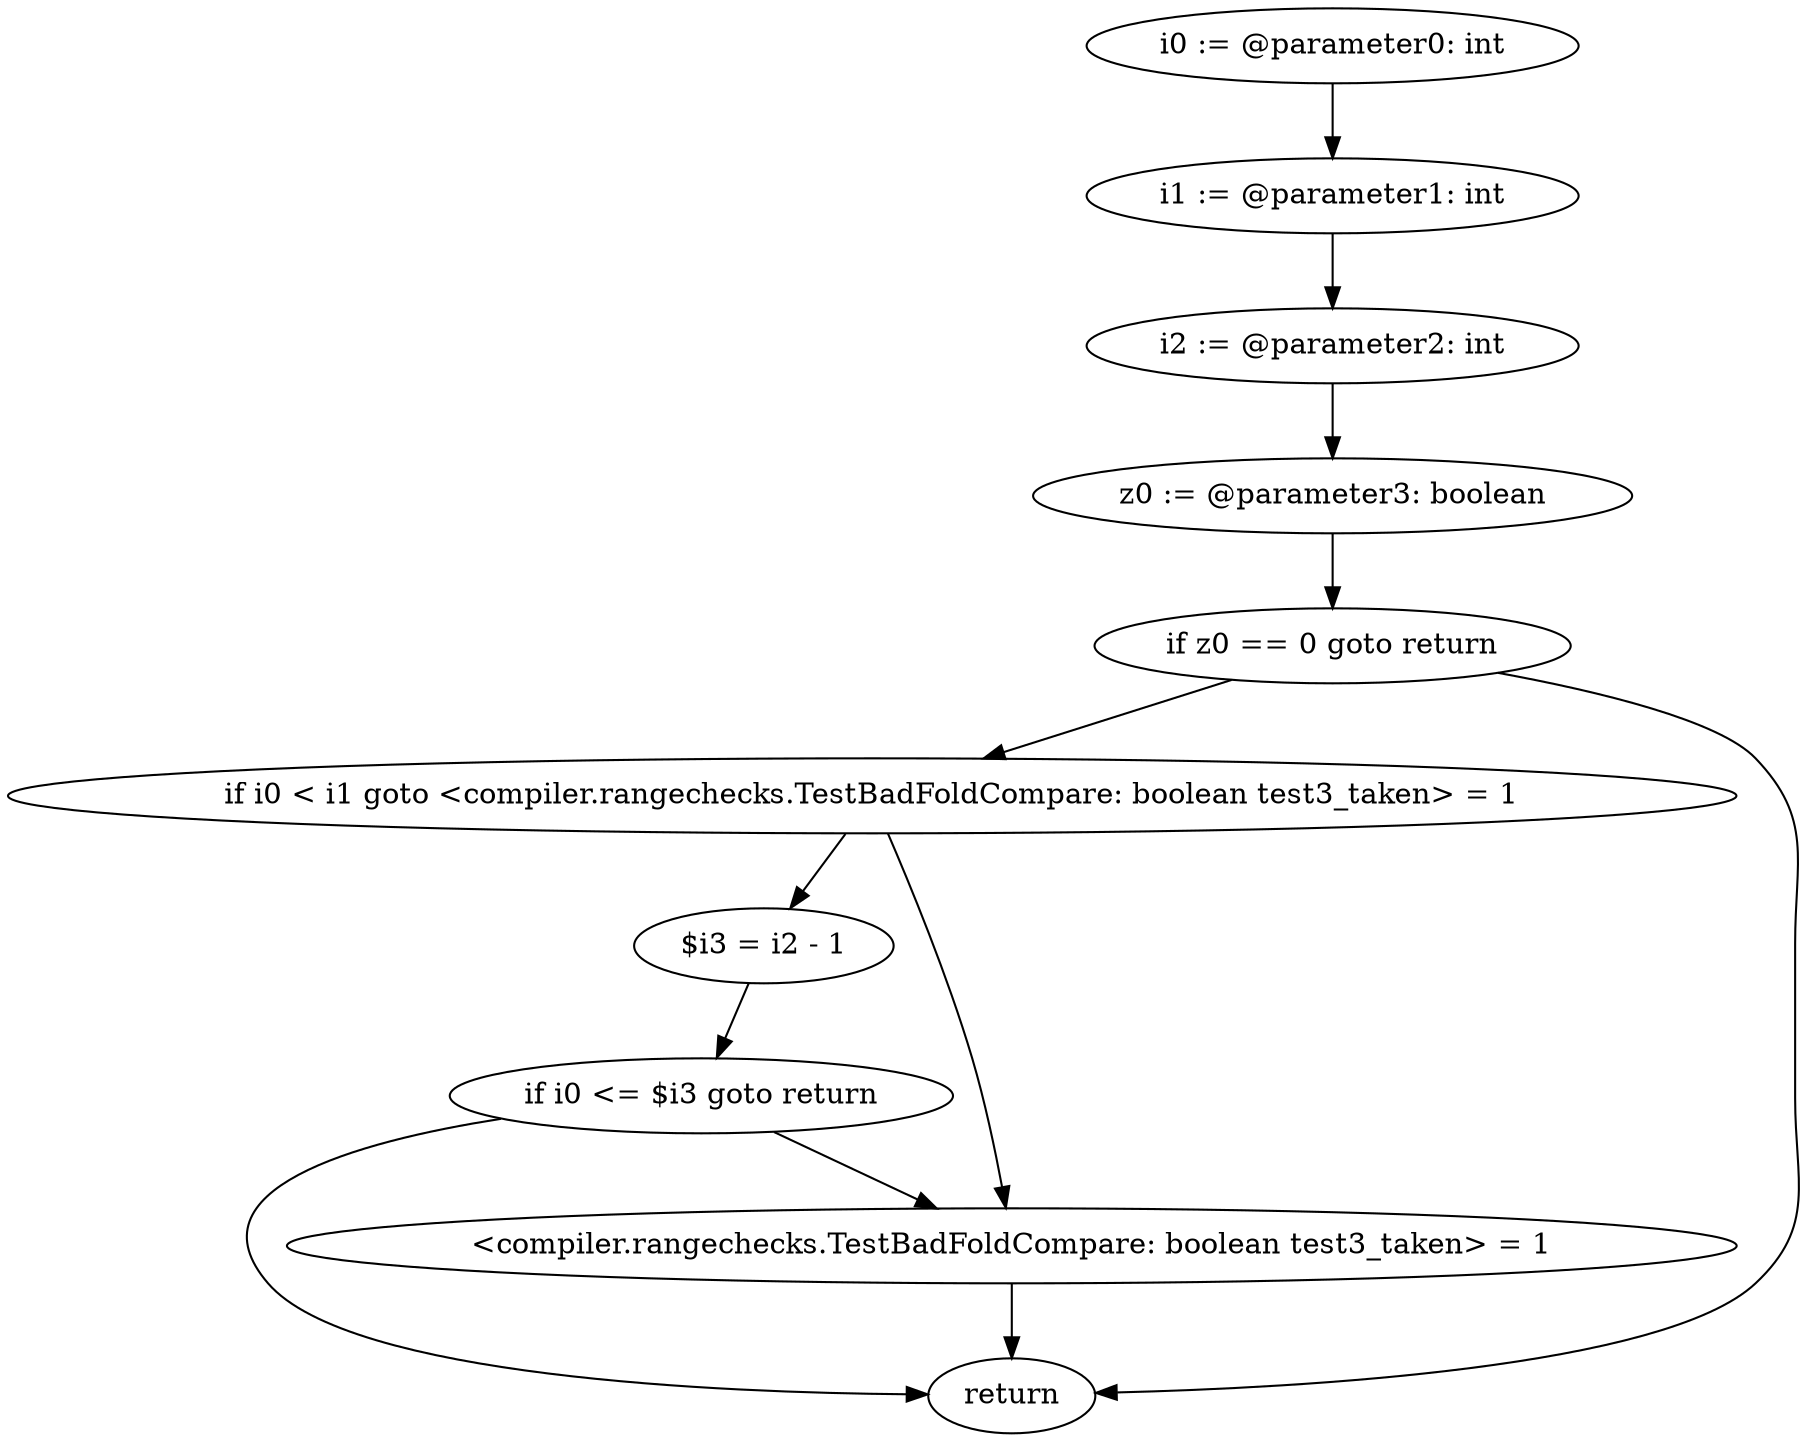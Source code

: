 digraph "unitGraph" {
    "i0 := @parameter0: int"
    "i1 := @parameter1: int"
    "i2 := @parameter2: int"
    "z0 := @parameter3: boolean"
    "if z0 == 0 goto return"
    "if i0 < i1 goto <compiler.rangechecks.TestBadFoldCompare: boolean test3_taken> = 1"
    "$i3 = i2 - 1"
    "if i0 <= $i3 goto return"
    "<compiler.rangechecks.TestBadFoldCompare: boolean test3_taken> = 1"
    "return"
    "i0 := @parameter0: int"->"i1 := @parameter1: int";
    "i1 := @parameter1: int"->"i2 := @parameter2: int";
    "i2 := @parameter2: int"->"z0 := @parameter3: boolean";
    "z0 := @parameter3: boolean"->"if z0 == 0 goto return";
    "if z0 == 0 goto return"->"if i0 < i1 goto <compiler.rangechecks.TestBadFoldCompare: boolean test3_taken> = 1";
    "if z0 == 0 goto return"->"return";
    "if i0 < i1 goto <compiler.rangechecks.TestBadFoldCompare: boolean test3_taken> = 1"->"$i3 = i2 - 1";
    "if i0 < i1 goto <compiler.rangechecks.TestBadFoldCompare: boolean test3_taken> = 1"->"<compiler.rangechecks.TestBadFoldCompare: boolean test3_taken> = 1";
    "$i3 = i2 - 1"->"if i0 <= $i3 goto return";
    "if i0 <= $i3 goto return"->"<compiler.rangechecks.TestBadFoldCompare: boolean test3_taken> = 1";
    "if i0 <= $i3 goto return"->"return";
    "<compiler.rangechecks.TestBadFoldCompare: boolean test3_taken> = 1"->"return";
}
